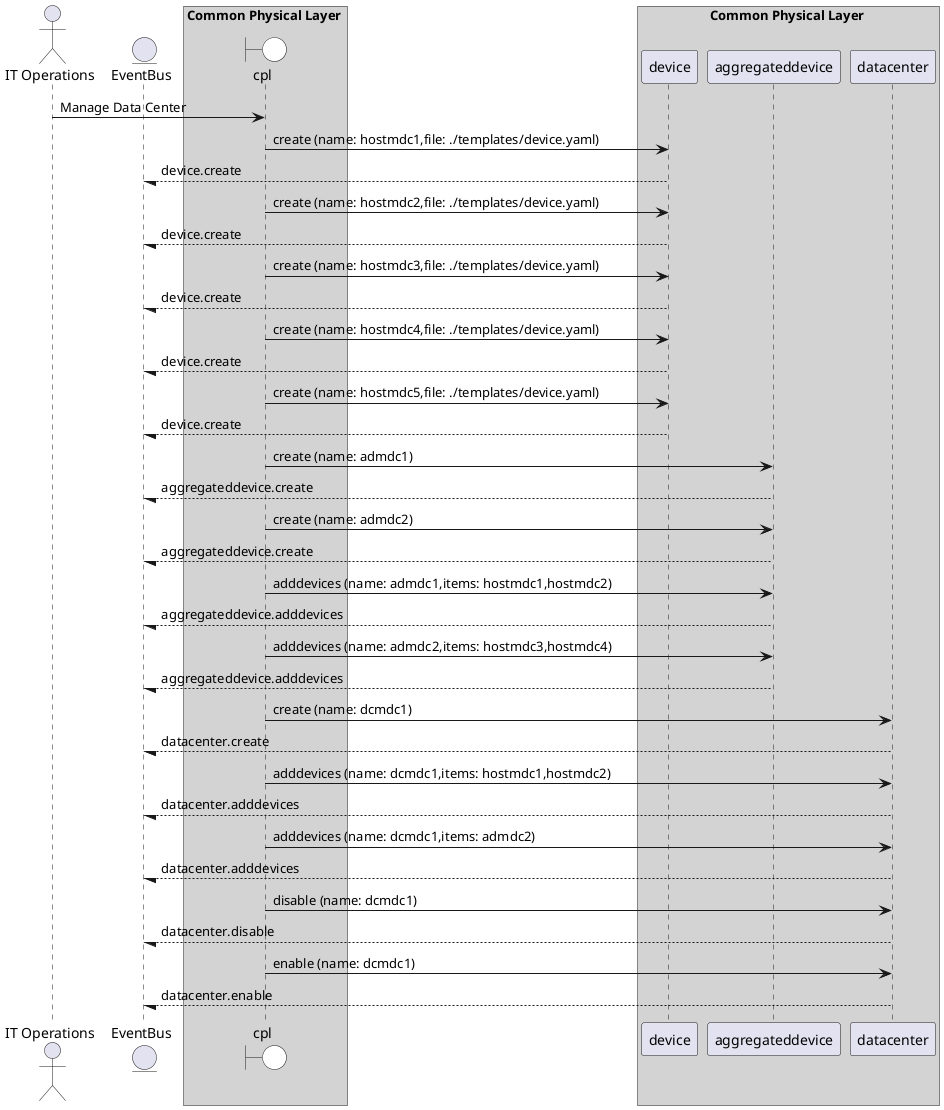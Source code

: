 @startuml

actor "IT Operations"


entity EventBus

box Common Physical Layer #lightgray
    boundary cpl #white
end box


box Common Physical Layer #lightgray
            participant device
            participant aggregateddevice
            participant datacenter
    end box


"IT Operations" -> cpl: Manage Data Center

    cpl -> "device": create (name: hostmdc1,file: ./templates/device.yaml)

    "device" --/ EventBus: device.create

    cpl -> "device": create (name: hostmdc2,file: ./templates/device.yaml)

    "device" --/ EventBus: device.create

    cpl -> "device": create (name: hostmdc3,file: ./templates/device.yaml)

    "device" --/ EventBus: device.create

    cpl -> "device": create (name: hostmdc4,file: ./templates/device.yaml)

    "device" --/ EventBus: device.create

    cpl -> "device": create (name: hostmdc5,file: ./templates/device.yaml)

    "device" --/ EventBus: device.create

    cpl -> "aggregateddevice": create (name: admdc1)

    "aggregateddevice" --/ EventBus: aggregateddevice.create

    cpl -> "aggregateddevice": create (name: admdc2)

    "aggregateddevice" --/ EventBus: aggregateddevice.create

    cpl -> "aggregateddevice": adddevices (name: admdc1,items: hostmdc1,hostmdc2)

    "aggregateddevice" --/ EventBus: aggregateddevice.adddevices

    cpl -> "aggregateddevice": adddevices (name: admdc2,items: hostmdc3,hostmdc4)

    "aggregateddevice" --/ EventBus: aggregateddevice.adddevices

    cpl -> "datacenter": create (name: dcmdc1)

    "datacenter" --/ EventBus: datacenter.create

    cpl -> "datacenter": adddevices (name: dcmdc1,items: hostmdc1,hostmdc2)

    "datacenter" --/ EventBus: datacenter.adddevices

    cpl -> "datacenter": adddevices (name: dcmdc1,items: admdc2)

    "datacenter" --/ EventBus: datacenter.adddevices

    cpl -> "datacenter": disable (name: dcmdc1)

    "datacenter" --/ EventBus: datacenter.disable

    cpl -> "datacenter": enable (name: dcmdc1)

    "datacenter" --/ EventBus: datacenter.enable



@enduml
